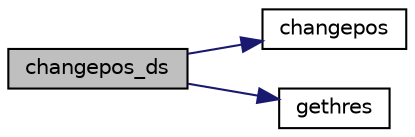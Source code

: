 digraph "changepos_ds"
{
 // LATEX_PDF_SIZE
  edge [fontname="Helvetica",fontsize="10",labelfontname="Helvetica",labelfontsize="10"];
  node [fontname="Helvetica",fontsize="10",shape=record];
  rankdir="LR";
  Node1 [label="changepos_ds",height=0.2,width=0.4,color="black", fillcolor="grey75", style="filled", fontcolor="black",tooltip="aumenta ou diminui o valor x do argumento pelo seu valor de speed."];
  Node1 -> Node2 [color="midnightblue",fontsize="10",style="solid",fontname="Helvetica"];
  Node2 [label="changepos",height=0.2,width=0.4,color="black", fillcolor="white", style="filled",URL="$group__sprite.html#gac8dfdcf29f4a4526bd7996ff2a86eace",tooltip=" "];
  Node1 -> Node3 [color="midnightblue",fontsize="10",style="solid",fontname="Helvetica"];
  Node3 [label="gethres",height=0.2,width=0.4,color="black", fillcolor="white", style="filled",URL="$graphic_8c.html#a7e76810aa098a9a6d7e18deff615a009",tooltip="retorna a resolucao horizontal do ecra, relativa ao modo utilizado."];
}
